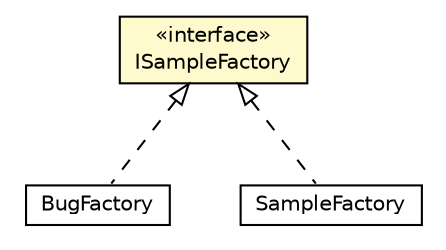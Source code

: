 #!/usr/local/bin/dot
#
# Class diagram 
# Generated by UMLGraph version R5_6-24-gf6e263 (http://www.umlgraph.org/)
#

digraph G {
	edge [fontname="Helvetica",fontsize=10,labelfontname="Helvetica",labelfontsize=10];
	node [fontname="Helvetica",fontsize=10,shape=plaintext];
	nodesep=0.25;
	ranksep=0.5;
	// org.osmdroid.bugtestfragments.BugFactory
	c1237 [label=<<table title="org.osmdroid.bugtestfragments.BugFactory" border="0" cellborder="1" cellspacing="0" cellpadding="2" port="p" href="./bugtestfragments/BugFactory.html">
		<tr><td><table border="0" cellspacing="0" cellpadding="1">
<tr><td align="center" balign="center"> BugFactory </td></tr>
		</table></td></tr>
		</table>>, URL="./bugtestfragments/BugFactory.html", fontname="Helvetica", fontcolor="black", fontsize=10.0];
	// org.osmdroid.ISampleFactory
	c1242 [label=<<table title="org.osmdroid.ISampleFactory" border="0" cellborder="1" cellspacing="0" cellpadding="2" port="p" bgcolor="lemonChiffon" href="./ISampleFactory.html">
		<tr><td><table border="0" cellspacing="0" cellpadding="1">
<tr><td align="center" balign="center"> &#171;interface&#187; </td></tr>
<tr><td align="center" balign="center"> ISampleFactory </td></tr>
		</table></td></tr>
		</table>>, URL="./ISampleFactory.html", fontname="Helvetica", fontcolor="black", fontsize=10.0];
	// org.osmdroid.samplefragments.SampleFactory
	c1261 [label=<<table title="org.osmdroid.samplefragments.SampleFactory" border="0" cellborder="1" cellspacing="0" cellpadding="2" port="p" href="./samplefragments/SampleFactory.html">
		<tr><td><table border="0" cellspacing="0" cellpadding="1">
<tr><td align="center" balign="center"> SampleFactory </td></tr>
		</table></td></tr>
		</table>>, URL="./samplefragments/SampleFactory.html", fontname="Helvetica", fontcolor="black", fontsize=10.0];
	//org.osmdroid.bugtestfragments.BugFactory implements org.osmdroid.ISampleFactory
	c1242:p -> c1237:p [dir=back,arrowtail=empty,style=dashed];
	//org.osmdroid.samplefragments.SampleFactory implements org.osmdroid.ISampleFactory
	c1242:p -> c1261:p [dir=back,arrowtail=empty,style=dashed];
}

